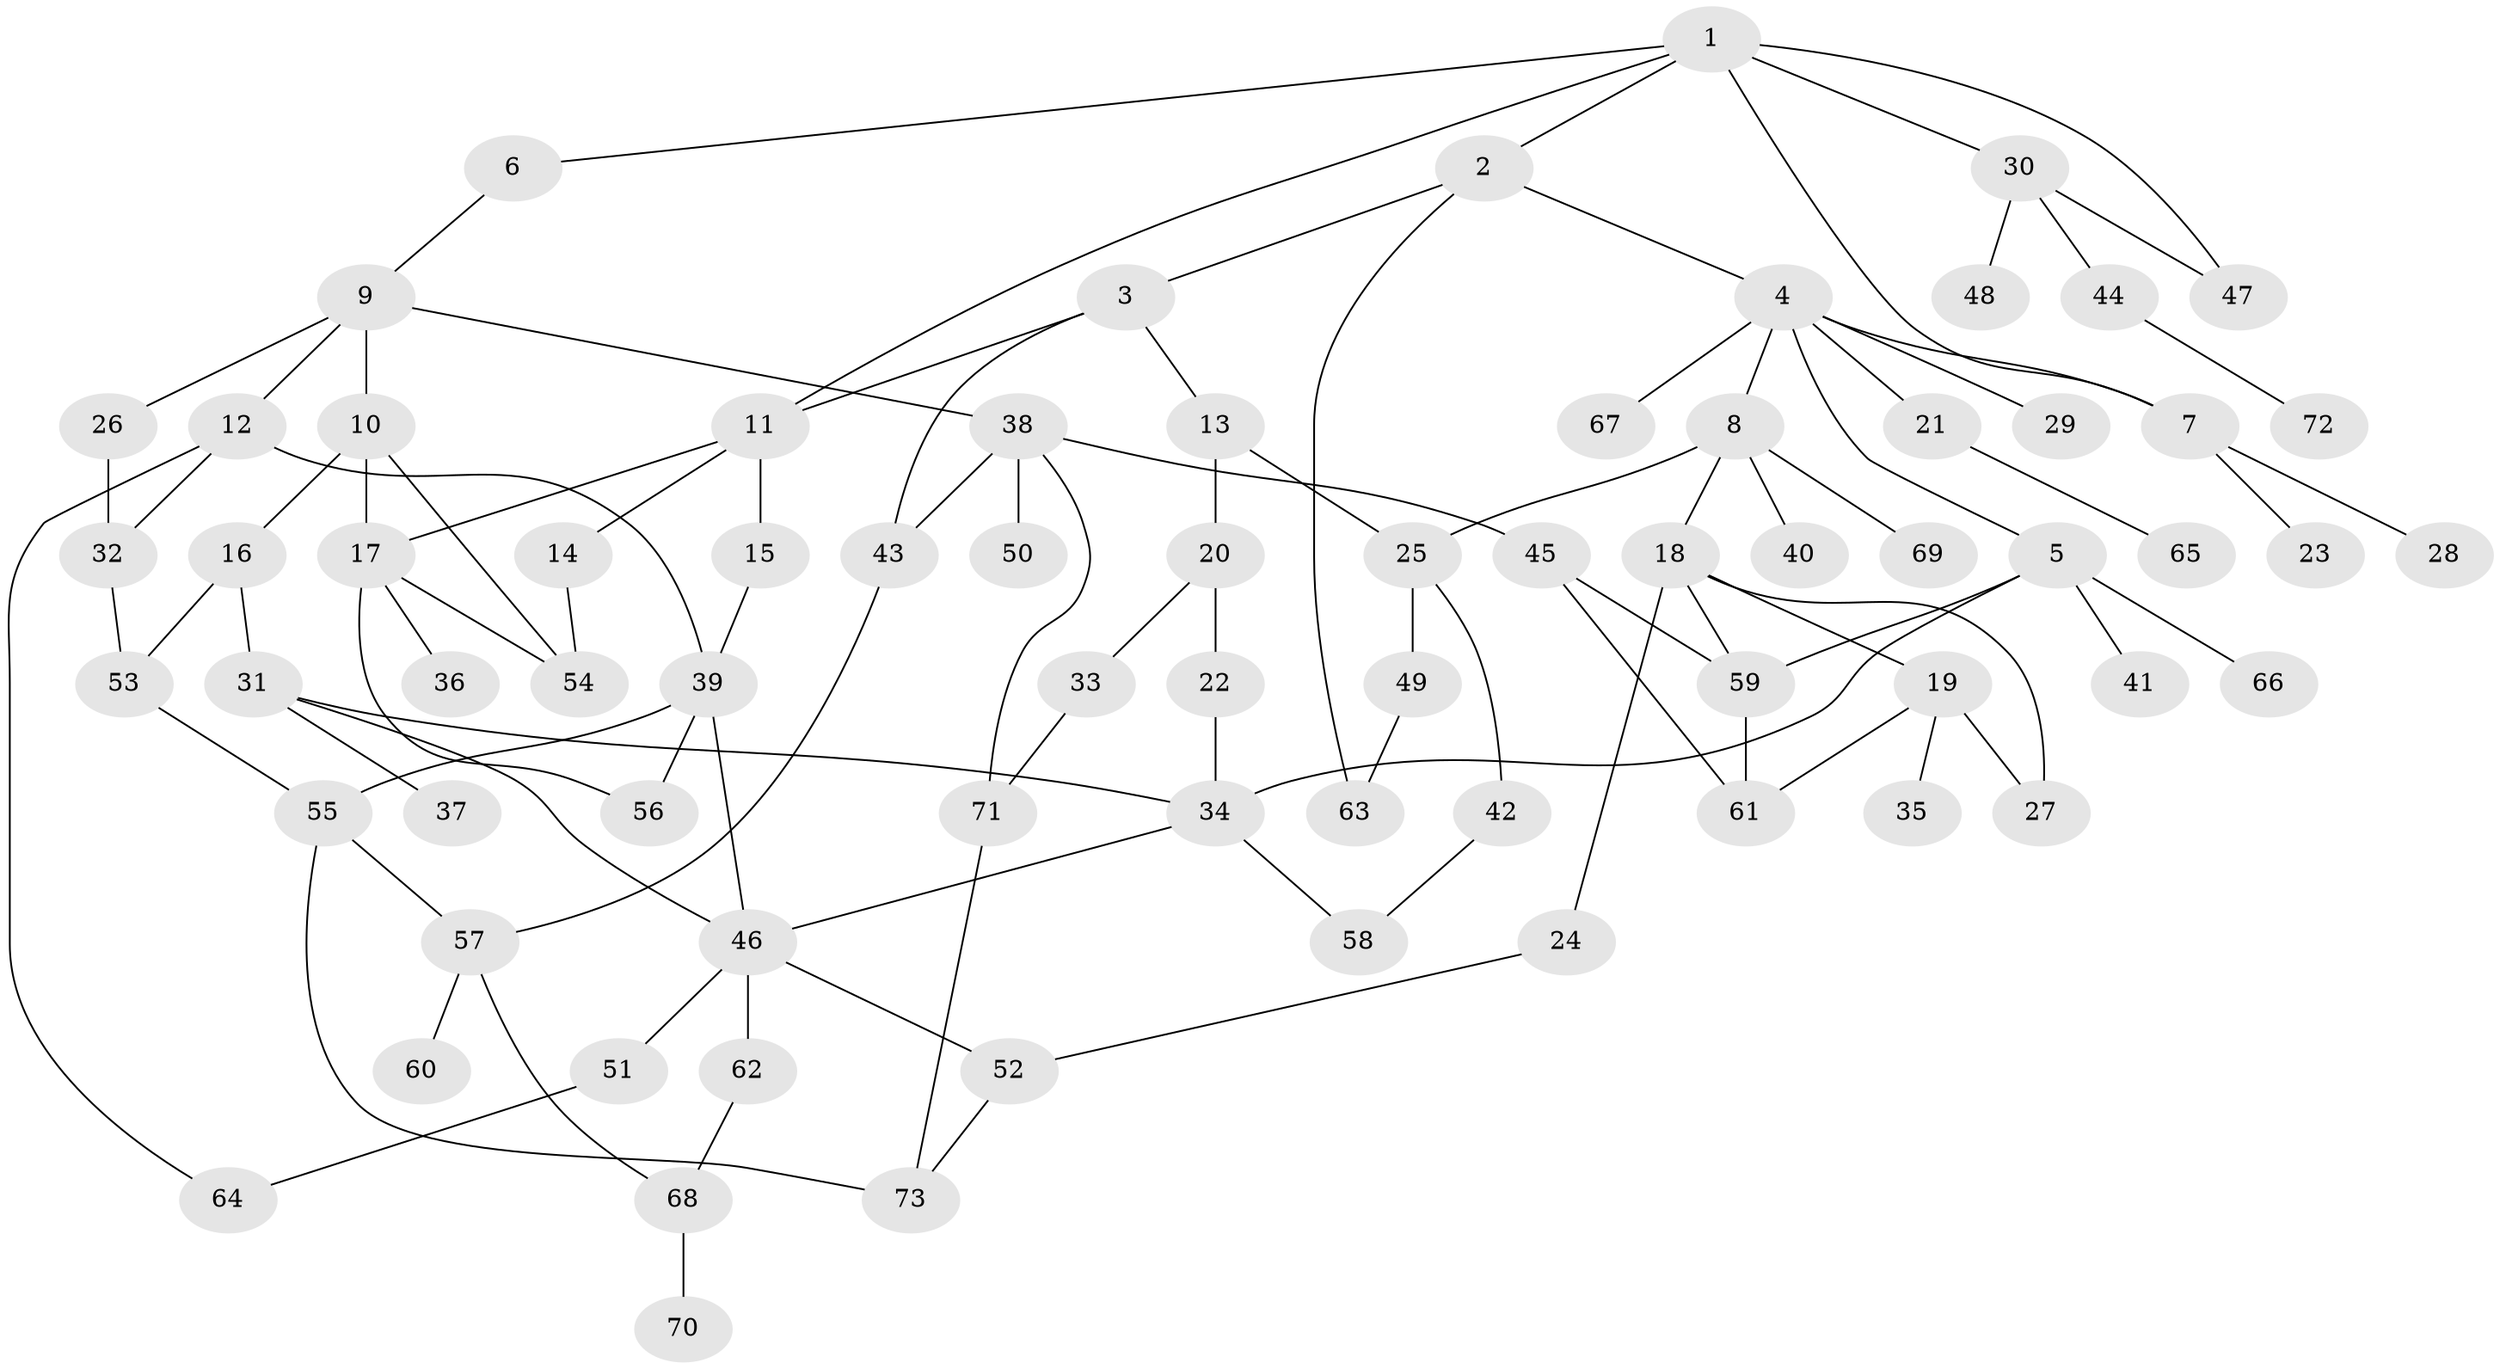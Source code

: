 // coarse degree distribution, {14: 0.027777777777777776, 4: 0.1388888888888889, 5: 0.08333333333333333, 7: 0.05555555555555555, 3: 0.19444444444444445, 6: 0.027777777777777776, 2: 0.1388888888888889, 1: 0.3333333333333333}
// Generated by graph-tools (version 1.1) at 2025/16/03/04/25 18:16:52]
// undirected, 73 vertices, 103 edges
graph export_dot {
graph [start="1"]
  node [color=gray90,style=filled];
  1;
  2;
  3;
  4;
  5;
  6;
  7;
  8;
  9;
  10;
  11;
  12;
  13;
  14;
  15;
  16;
  17;
  18;
  19;
  20;
  21;
  22;
  23;
  24;
  25;
  26;
  27;
  28;
  29;
  30;
  31;
  32;
  33;
  34;
  35;
  36;
  37;
  38;
  39;
  40;
  41;
  42;
  43;
  44;
  45;
  46;
  47;
  48;
  49;
  50;
  51;
  52;
  53;
  54;
  55;
  56;
  57;
  58;
  59;
  60;
  61;
  62;
  63;
  64;
  65;
  66;
  67;
  68;
  69;
  70;
  71;
  72;
  73;
  1 -- 2;
  1 -- 6;
  1 -- 11;
  1 -- 30;
  1 -- 7;
  1 -- 47;
  2 -- 3;
  2 -- 4;
  2 -- 63;
  3 -- 13;
  3 -- 11;
  3 -- 43;
  4 -- 5;
  4 -- 7;
  4 -- 8;
  4 -- 21;
  4 -- 29;
  4 -- 67;
  5 -- 41;
  5 -- 66;
  5 -- 34;
  5 -- 59;
  6 -- 9;
  7 -- 23;
  7 -- 28;
  8 -- 18;
  8 -- 40;
  8 -- 69;
  8 -- 25;
  9 -- 10;
  9 -- 12;
  9 -- 26;
  9 -- 38;
  10 -- 16;
  10 -- 54;
  10 -- 17;
  11 -- 14;
  11 -- 15;
  11 -- 17;
  12 -- 39;
  12 -- 32;
  12 -- 64;
  13 -- 20;
  13 -- 25;
  14 -- 54;
  15 -- 39;
  16 -- 31;
  16 -- 53;
  17 -- 36;
  17 -- 56;
  17 -- 54;
  18 -- 19;
  18 -- 24;
  18 -- 59;
  18 -- 27;
  19 -- 27;
  19 -- 35;
  19 -- 61;
  20 -- 22;
  20 -- 33;
  21 -- 65;
  22 -- 34;
  24 -- 52;
  25 -- 42;
  25 -- 49;
  26 -- 32;
  30 -- 44;
  30 -- 47;
  30 -- 48;
  31 -- 34;
  31 -- 37;
  31 -- 46;
  32 -- 53;
  33 -- 71;
  34 -- 46;
  34 -- 58;
  38 -- 43;
  38 -- 45;
  38 -- 50;
  38 -- 71;
  39 -- 55;
  39 -- 46;
  39 -- 56;
  42 -- 58;
  43 -- 57;
  44 -- 72;
  45 -- 61;
  45 -- 59;
  46 -- 51;
  46 -- 52;
  46 -- 62;
  49 -- 63;
  51 -- 64;
  52 -- 73;
  53 -- 55;
  55 -- 73;
  55 -- 57;
  57 -- 60;
  57 -- 68;
  59 -- 61;
  62 -- 68;
  68 -- 70;
  71 -- 73;
}
